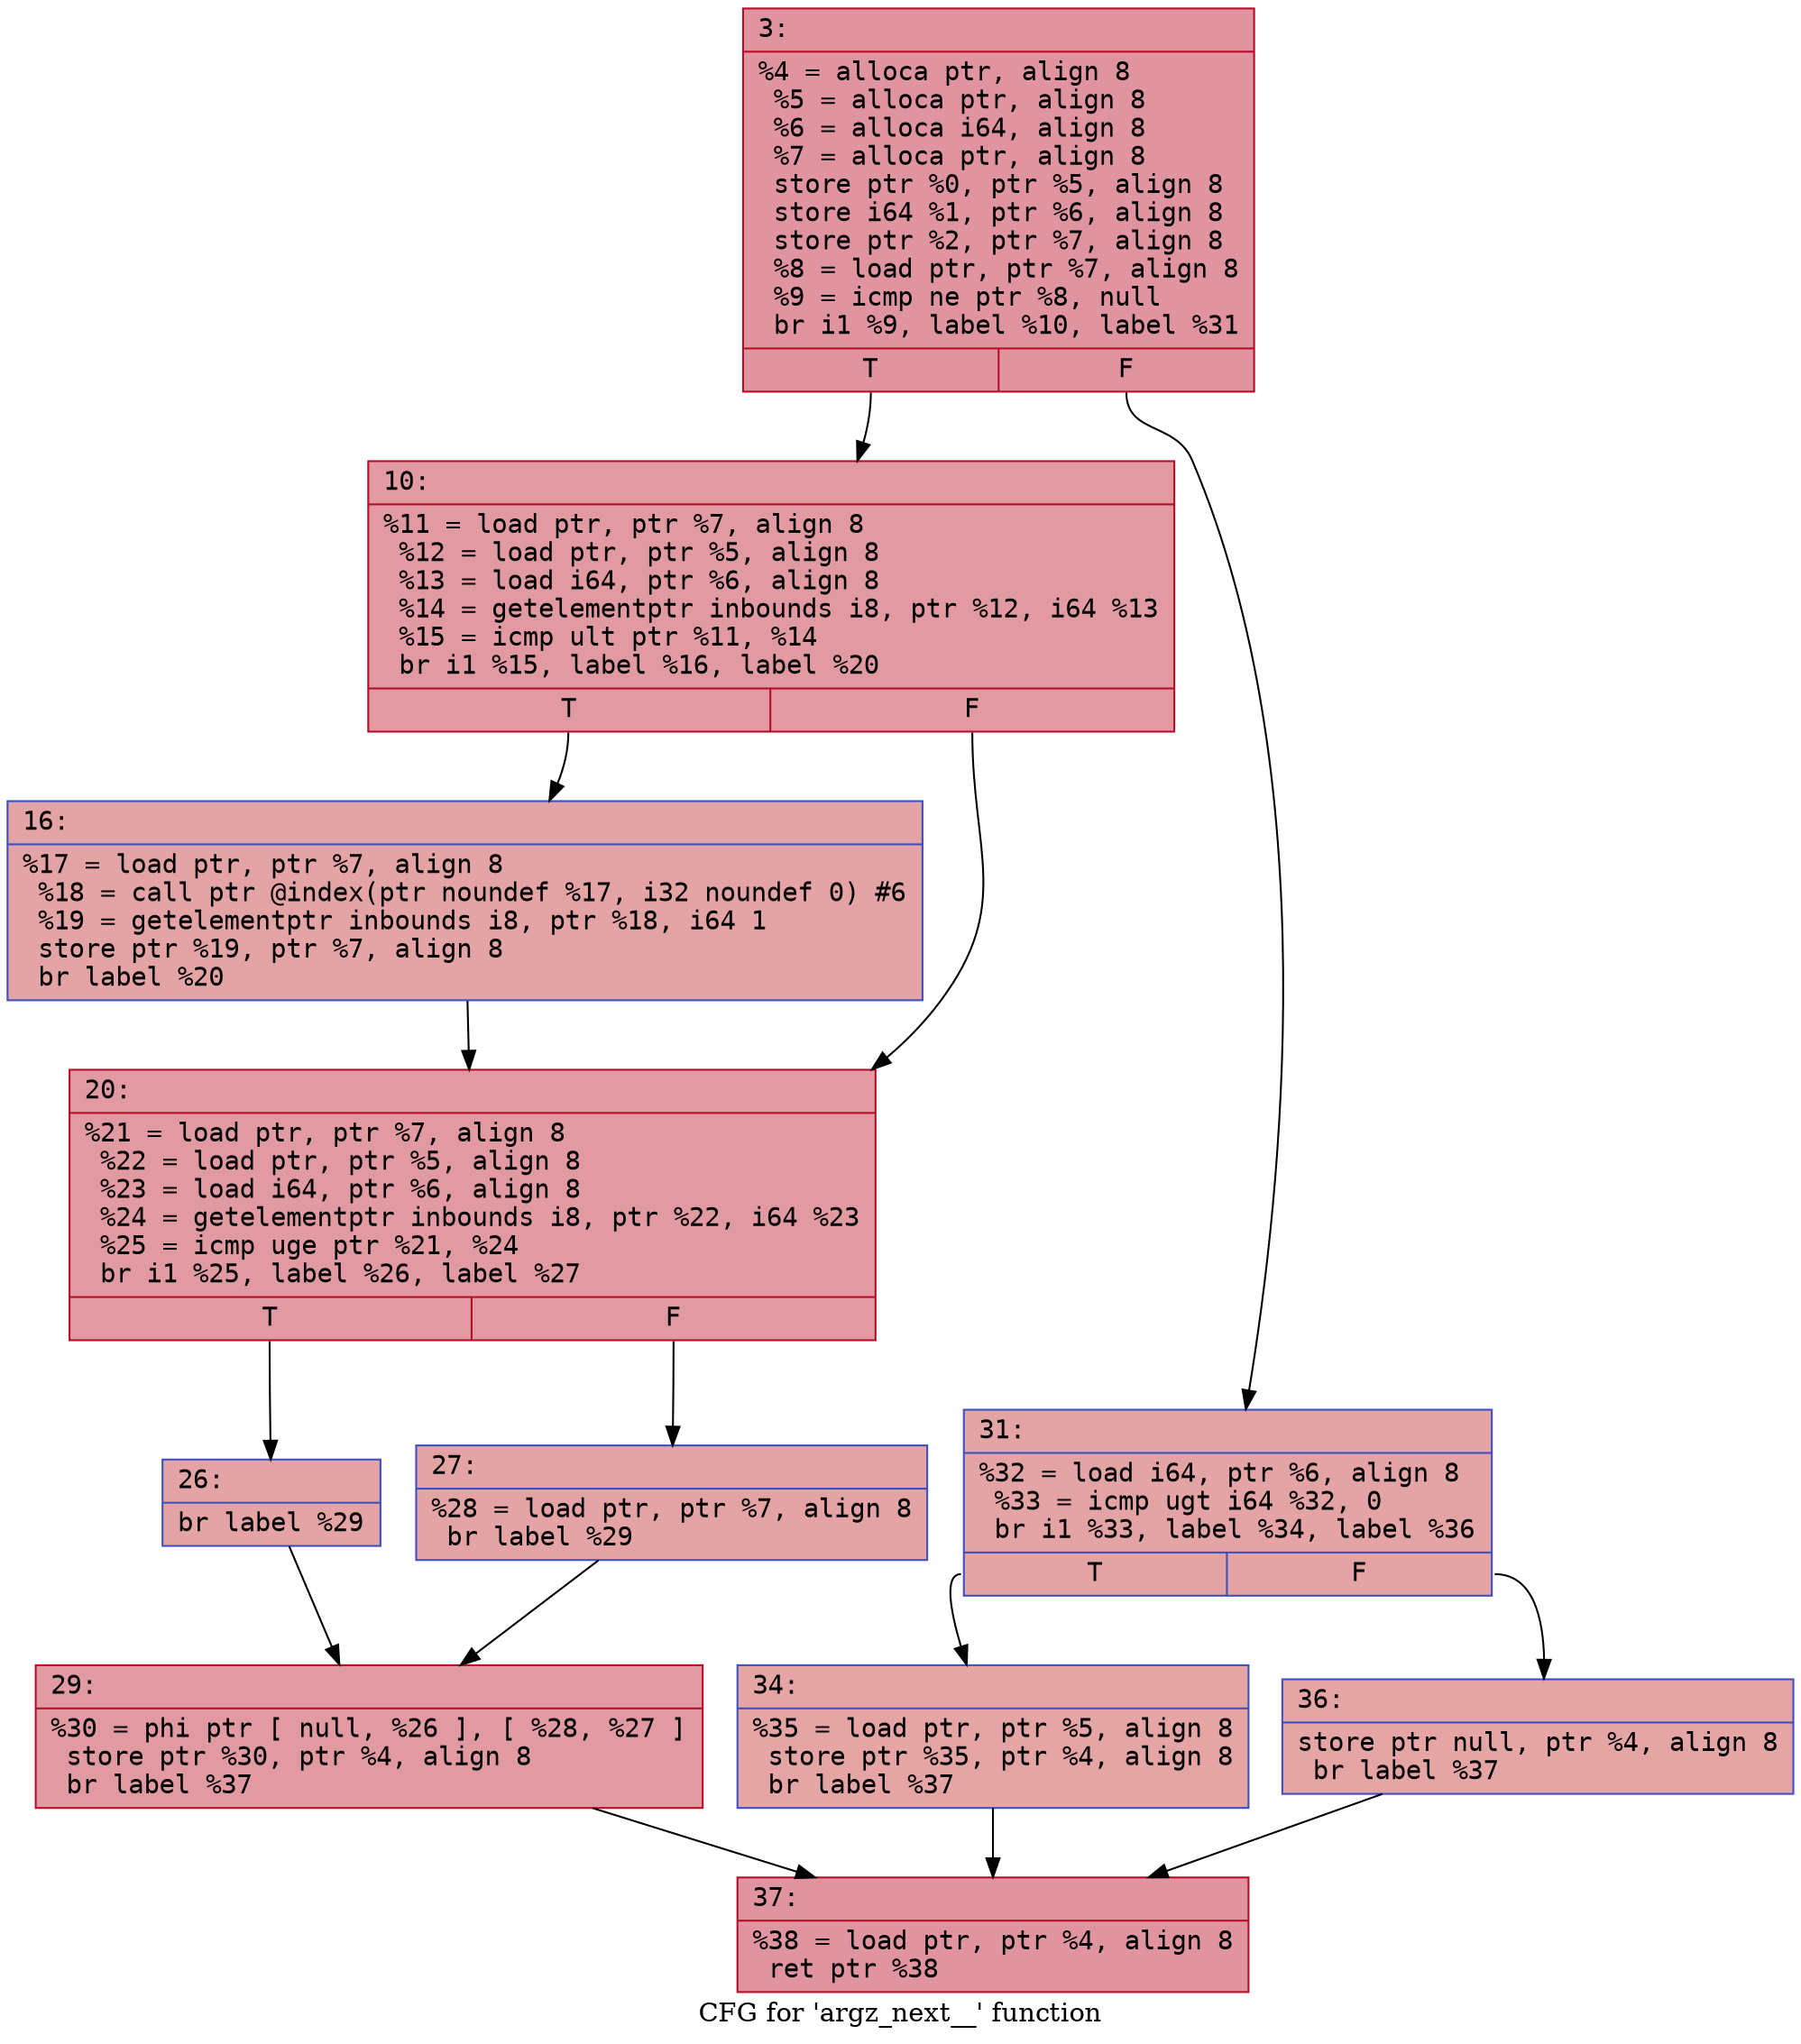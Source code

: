 digraph "CFG for 'argz_next__' function" {
	label="CFG for 'argz_next__' function";

	Node0x600000a501e0 [shape=record,color="#b70d28ff", style=filled, fillcolor="#b70d2870" fontname="Courier",label="{3:\l|  %4 = alloca ptr, align 8\l  %5 = alloca ptr, align 8\l  %6 = alloca i64, align 8\l  %7 = alloca ptr, align 8\l  store ptr %0, ptr %5, align 8\l  store i64 %1, ptr %6, align 8\l  store ptr %2, ptr %7, align 8\l  %8 = load ptr, ptr %7, align 8\l  %9 = icmp ne ptr %8, null\l  br i1 %9, label %10, label %31\l|{<s0>T|<s1>F}}"];
	Node0x600000a501e0:s0 -> Node0x600000a50230[tooltip="3 -> 10\nProbability 62.50%" ];
	Node0x600000a501e0:s1 -> Node0x600000a50410[tooltip="3 -> 31\nProbability 37.50%" ];
	Node0x600000a50230 [shape=record,color="#b70d28ff", style=filled, fillcolor="#bb1b2c70" fontname="Courier",label="{10:\l|  %11 = load ptr, ptr %7, align 8\l  %12 = load ptr, ptr %5, align 8\l  %13 = load i64, ptr %6, align 8\l  %14 = getelementptr inbounds i8, ptr %12, i64 %13\l  %15 = icmp ult ptr %11, %14\l  br i1 %15, label %16, label %20\l|{<s0>T|<s1>F}}"];
	Node0x600000a50230:s0 -> Node0x600000a50280[tooltip="10 -> 16\nProbability 50.00%" ];
	Node0x600000a50230:s1 -> Node0x600000a502d0[tooltip="10 -> 20\nProbability 50.00%" ];
	Node0x600000a50280 [shape=record,color="#3d50c3ff", style=filled, fillcolor="#c32e3170" fontname="Courier",label="{16:\l|  %17 = load ptr, ptr %7, align 8\l  %18 = call ptr @index(ptr noundef %17, i32 noundef 0) #6\l  %19 = getelementptr inbounds i8, ptr %18, i64 1\l  store ptr %19, ptr %7, align 8\l  br label %20\l}"];
	Node0x600000a50280 -> Node0x600000a502d0[tooltip="16 -> 20\nProbability 100.00%" ];
	Node0x600000a502d0 [shape=record,color="#b70d28ff", style=filled, fillcolor="#bb1b2c70" fontname="Courier",label="{20:\l|  %21 = load ptr, ptr %7, align 8\l  %22 = load ptr, ptr %5, align 8\l  %23 = load i64, ptr %6, align 8\l  %24 = getelementptr inbounds i8, ptr %22, i64 %23\l  %25 = icmp uge ptr %21, %24\l  br i1 %25, label %26, label %27\l|{<s0>T|<s1>F}}"];
	Node0x600000a502d0:s0 -> Node0x600000a50320[tooltip="20 -> 26\nProbability 50.00%" ];
	Node0x600000a502d0:s1 -> Node0x600000a50370[tooltip="20 -> 27\nProbability 50.00%" ];
	Node0x600000a50320 [shape=record,color="#3d50c3ff", style=filled, fillcolor="#c32e3170" fontname="Courier",label="{26:\l|  br label %29\l}"];
	Node0x600000a50320 -> Node0x600000a503c0[tooltip="26 -> 29\nProbability 100.00%" ];
	Node0x600000a50370 [shape=record,color="#3d50c3ff", style=filled, fillcolor="#c32e3170" fontname="Courier",label="{27:\l|  %28 = load ptr, ptr %7, align 8\l  br label %29\l}"];
	Node0x600000a50370 -> Node0x600000a503c0[tooltip="27 -> 29\nProbability 100.00%" ];
	Node0x600000a503c0 [shape=record,color="#b70d28ff", style=filled, fillcolor="#bb1b2c70" fontname="Courier",label="{29:\l|  %30 = phi ptr [ null, %26 ], [ %28, %27 ]\l  store ptr %30, ptr %4, align 8\l  br label %37\l}"];
	Node0x600000a503c0 -> Node0x600000a50500[tooltip="29 -> 37\nProbability 100.00%" ];
	Node0x600000a50410 [shape=record,color="#3d50c3ff", style=filled, fillcolor="#c32e3170" fontname="Courier",label="{31:\l|  %32 = load i64, ptr %6, align 8\l  %33 = icmp ugt i64 %32, 0\l  br i1 %33, label %34, label %36\l|{<s0>T|<s1>F}}"];
	Node0x600000a50410:s0 -> Node0x600000a50460[tooltip="31 -> 34\nProbability 50.00%" ];
	Node0x600000a50410:s1 -> Node0x600000a504b0[tooltip="31 -> 36\nProbability 50.00%" ];
	Node0x600000a50460 [shape=record,color="#3d50c3ff", style=filled, fillcolor="#c5333470" fontname="Courier",label="{34:\l|  %35 = load ptr, ptr %5, align 8\l  store ptr %35, ptr %4, align 8\l  br label %37\l}"];
	Node0x600000a50460 -> Node0x600000a50500[tooltip="34 -> 37\nProbability 100.00%" ];
	Node0x600000a504b0 [shape=record,color="#3d50c3ff", style=filled, fillcolor="#c5333470" fontname="Courier",label="{36:\l|  store ptr null, ptr %4, align 8\l  br label %37\l}"];
	Node0x600000a504b0 -> Node0x600000a50500[tooltip="36 -> 37\nProbability 100.00%" ];
	Node0x600000a50500 [shape=record,color="#b70d28ff", style=filled, fillcolor="#b70d2870" fontname="Courier",label="{37:\l|  %38 = load ptr, ptr %4, align 8\l  ret ptr %38\l}"];
}
